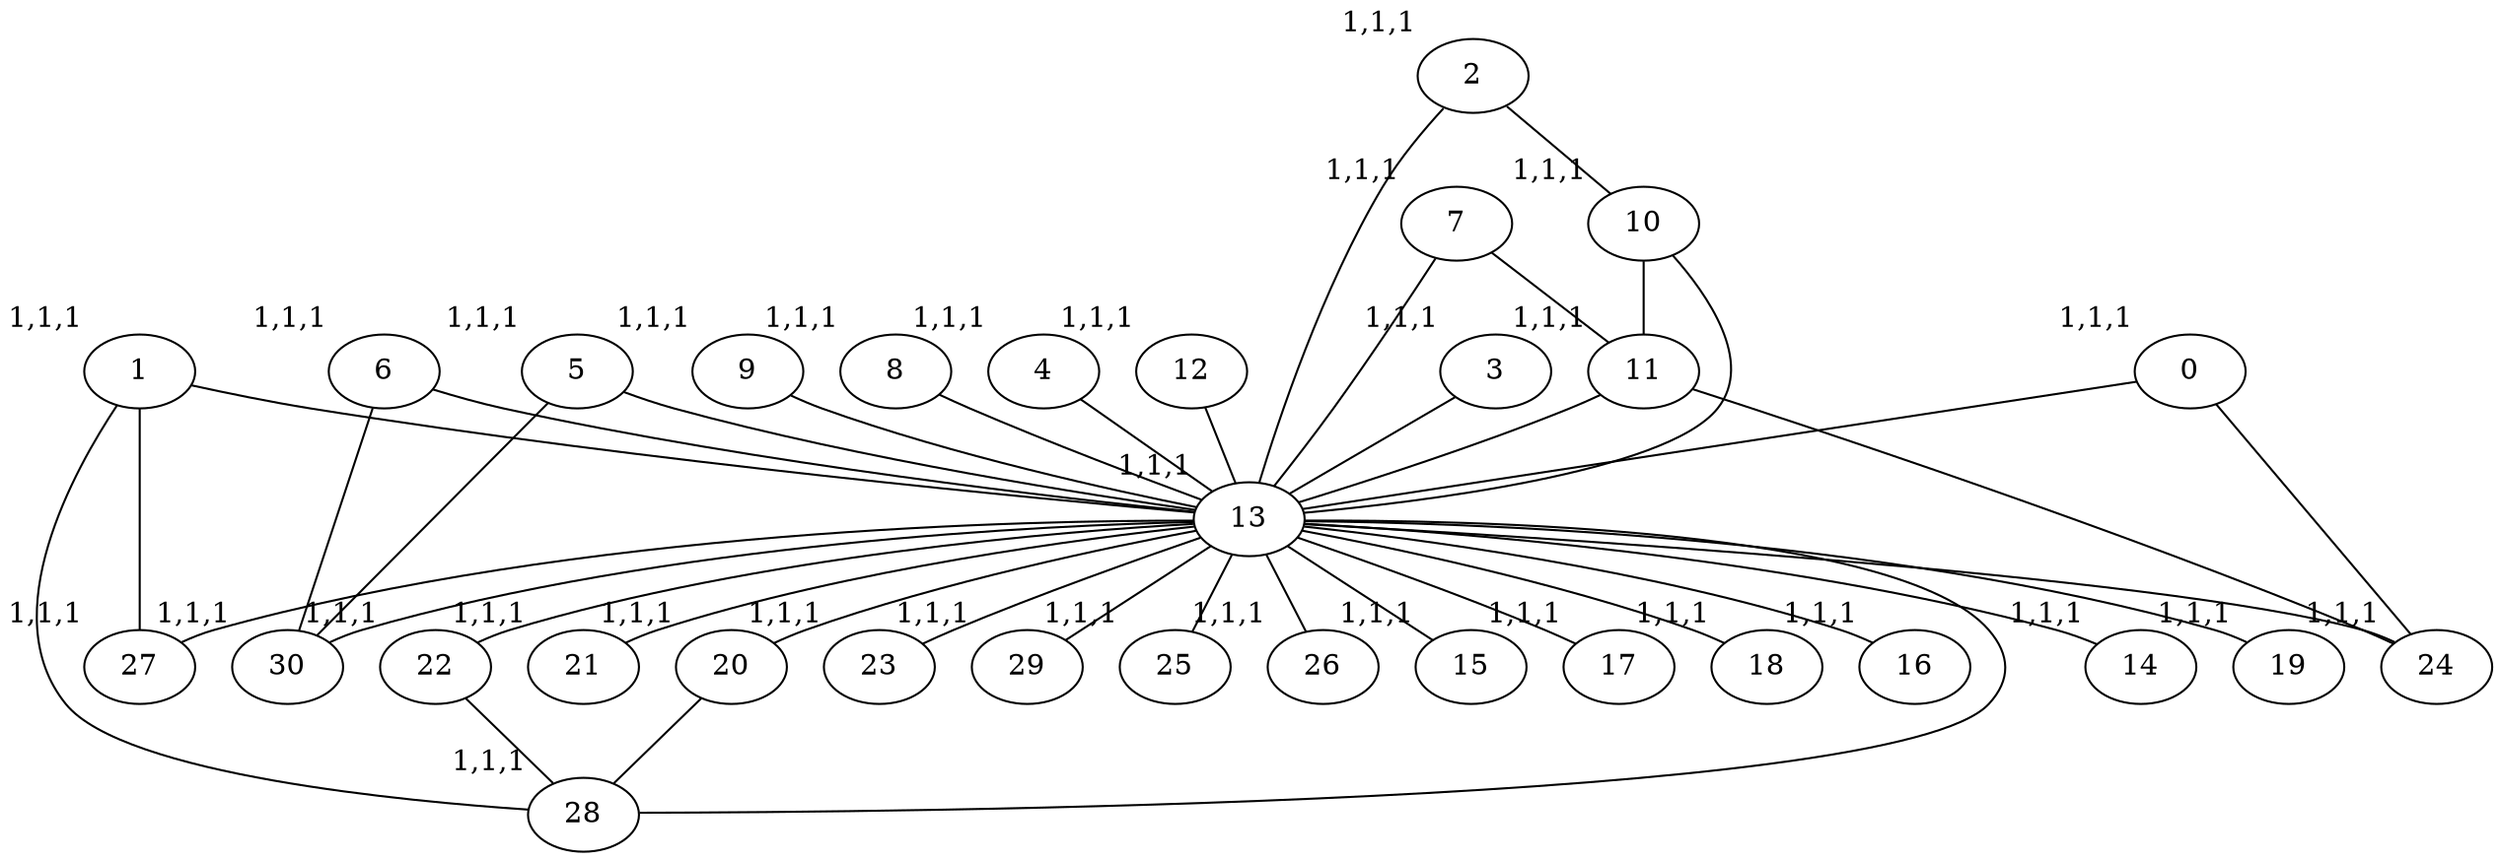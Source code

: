 graph G {
13 [xlabel="1,1,1"];
13 -- 20;
13 -- 14;
13 -- 19;
13 -- 21;
13 -- 28;
13 -- 23;
13 -- 29;
13 -- 27;
13 -- 25;
13 -- 22;
13 -- 30;
13 -- 26;
13 -- 15;
13 -- 17;
13 -- 18;
13 -- 24;
13 -- 16;
5 [xlabel="1,1,1"];
5 -- 13;
5 -- 30;
20 [xlabel="1,1,1"];
20 -- 28;
14 [xlabel="1,1,1"];
19 [xlabel="1,1,1"];
21 [xlabel="1,1,1"];
3 [xlabel="1,1,1"];
3 -- 13;
9 [xlabel="1,1,1"];
9 -- 13;
28 [xlabel="1,1,1"];
23 [xlabel="1,1,1"];
8 [xlabel="1,1,1"];
8 -- 13;
29 [xlabel="1,1,1"];
7 [xlabel="1,1,1"];
7 -- 13;
7 -- 11;
27 [xlabel="1,1,1"];
25 [xlabel="1,1,1"];
22 [xlabel="1,1,1"];
22 -- 28;
4 [xlabel="1,1,1"];
4 -- 13;
30 [xlabel="1,1,1"];
26 [xlabel="1,1,1"];
2 [xlabel="1,1,1"];
2 -- 13;
2 -- 10;
6 [xlabel="1,1,1"];
6 -- 13;
6 -- 30;
15 [xlabel="1,1,1"];
10 [xlabel="1,1,1"];
10 -- 13;
10 -- 11;
17 [xlabel="1,1,1"];
18 [xlabel="1,1,1"];
24 [xlabel="1,1,1"];
1 [xlabel="1,1,1"];
1 -- 13;
1 -- 28;
1 -- 27;
0 [xlabel="1,1,1"];
0 -- 13;
0 -- 24;
12 [xlabel="1,1,1"];
12 -- 13;
16 [xlabel="1,1,1"];
11 [xlabel="1,1,1"];
11 -- 13;
11 -- 24;
}